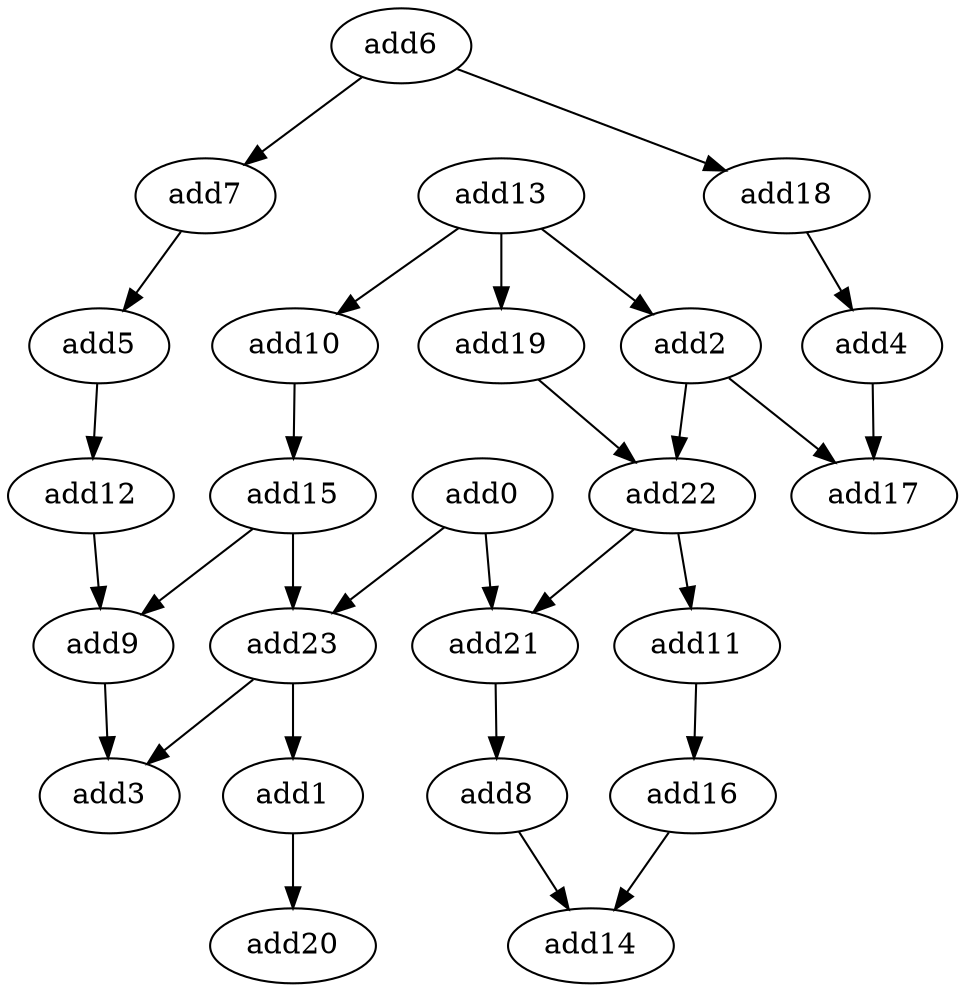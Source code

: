 strict digraph  {
add10 [opcode=add];
add8 [opcode=add];
add7 [opcode=add];
add22 [opcode=add];
add19 [opcode=add];
add11 [opcode=add];
add14 [opcode=add];
add6 [opcode=add];
add23 [opcode=add];
add20 [opcode=add];
add1 [opcode=add];
add4 [opcode=add];
add2 [opcode=add];
add5 [opcode=add];
add13 [opcode=add];
add12 [opcode=add];
add17 [opcode=add];
add16 [opcode=add];
add18 [opcode=add];
add15 [opcode=add];
add9 [opcode=add];
add0 [opcode=add];
add21 [opcode=add];
add3 [opcode=add];
add10 -> add15;
add8 -> add14;
add7 -> add5;
add22 -> add21;
add22 -> add11;
add19 -> add22;
add11 -> add16;
add6 -> add7;
add6 -> add18;
add23 -> add1;
add23 -> add3;
add1 -> add20;
add4 -> add17;
add2 -> add22;
add2 -> add17;
add5 -> add12;
add13 -> add19;
add13 -> add10;
add13 -> add2;
add12 -> add9;
add16 -> add14;
add18 -> add4;
add15 -> add23;
add15 -> add9;
add9 -> add3;
add0 -> add23;
add0 -> add21;
add21 -> add8;
}
